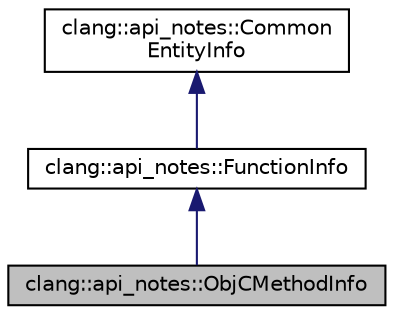 digraph "clang::api_notes::ObjCMethodInfo"
{
 // LATEX_PDF_SIZE
  bgcolor="transparent";
  edge [fontname="Helvetica",fontsize="10",labelfontname="Helvetica",labelfontsize="10"];
  node [fontname="Helvetica",fontsize="10",shape=record];
  Node1 [label="clang::api_notes::ObjCMethodInfo",height=0.2,width=0.4,color="black", fillcolor="grey75", style="filled", fontcolor="black",tooltip="Describes API notes data for an Objective-C method."];
  Node2 -> Node1 [dir="back",color="midnightblue",fontsize="10",style="solid",fontname="Helvetica"];
  Node2 [label="clang::api_notes::FunctionInfo",height=0.2,width=0.4,color="black",URL="$classclang_1_1api__notes_1_1FunctionInfo.html",tooltip="API notes for a function or method."];
  Node3 -> Node2 [dir="back",color="midnightblue",fontsize="10",style="solid",fontname="Helvetica"];
  Node3 [label="clang::api_notes::Common\lEntityInfo",height=0.2,width=0.4,color="black",URL="$classclang_1_1api__notes_1_1CommonEntityInfo.html",tooltip="Describes API notes data for any entity."];
}
